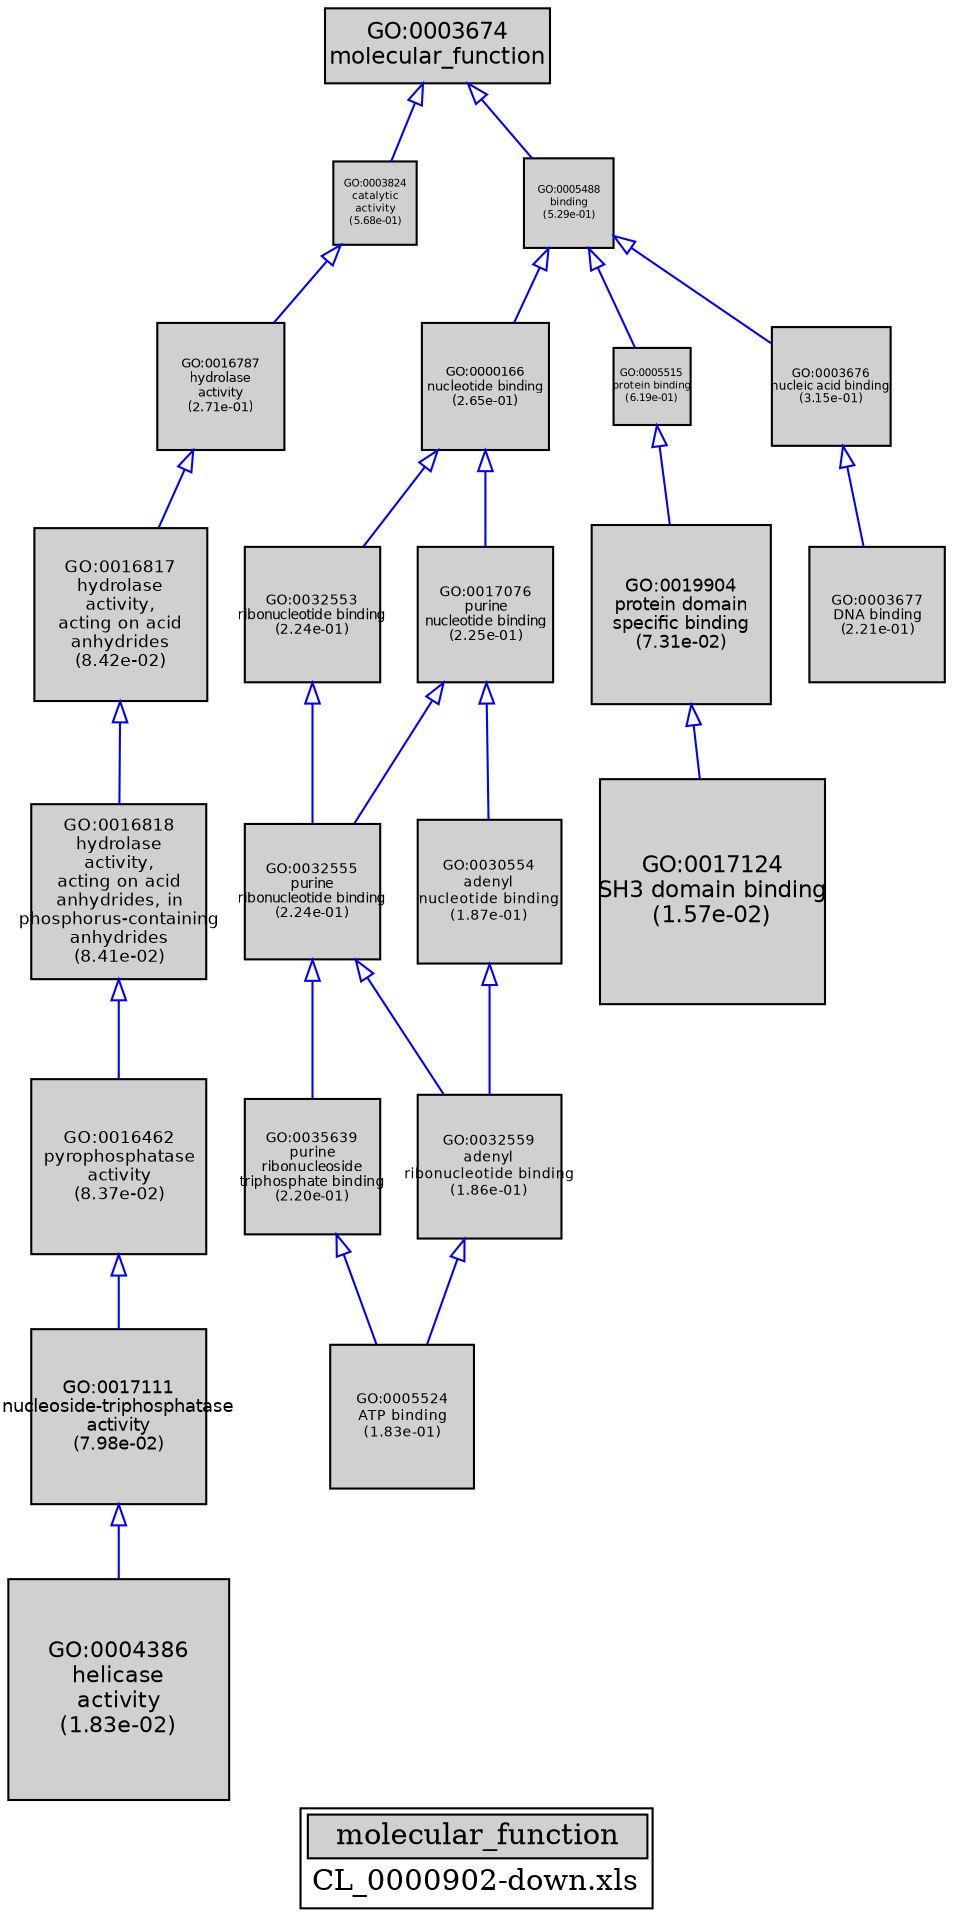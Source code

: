 digraph "molecular_function" {
graph [ bgcolor = "#FFFFFF", label = <<TABLE COLOR="black" BGCOLOR="white"><TR><TD COLSPAN="2" BGCOLOR="#D0D0D0"><FONT COLOR="black">molecular_function</FONT></TD></TR><TR><TD BORDER="0">CL_0000902-down.xls</TD></TR></TABLE>> ];
node [ fontname = "Helvetica" ];

subgraph "nodes" {

node [ style = "filled", fixedsize = "true", width = 1, shape = "box", fontsize = 9, fillcolor = "#D0D0D0", fontcolor = "black", color = "black" ];

"GO:0016818" [ URL = "#GO:0016818", label = <<TABLE BORDER="0"><TR><TD>GO:0016818<BR/>hydrolase<BR/>activity,<BR/>acting on acid<BR/>anhydrides, in<BR/>phosphorus-containing<BR/>anhydrides<BR/>(8.41e-02)</TD></TR></TABLE>>, width = 1.15988505609, shape = "box", fontsize = 8.35117240382, height = 1.15988505609 ];
"GO:0016817" [ URL = "#GO:0016817", label = <<TABLE BORDER="0"><TR><TD>GO:0016817<BR/>hydrolase<BR/>activity,<BR/>acting on acid<BR/>anhydrides<BR/>(8.42e-02)</TD></TR></TABLE>>, width = 1.15952552892, shape = "box", fontsize = 8.34858380821, height = 1.15952552892 ];
"GO:0032553" [ URL = "#GO:0032553", label = <<TABLE BORDER="0"><TR><TD>GO:0032553<BR/>ribonucleotide binding<BR/>(2.24e-01)</TD></TR></TABLE>>, width = 0.903805228591, shape = "box", fontsize = 6.50739764586, height = 0.903805228591 ];
"GO:0032555" [ URL = "#GO:0032555", label = <<TABLE BORDER="0"><TR><TD>GO:0032555<BR/>purine<BR/>ribonucleotide binding<BR/>(2.24e-01)</TD></TR></TABLE>>, width = 0.903964767869, shape = "box", fontsize = 6.50854632866, height = 0.903964767869 ];
"GO:0017076" [ URL = "#GO:0017076", label = <<TABLE BORDER="0"><TR><TD>GO:0017076<BR/>purine<BR/>nucleotide binding<BR/>(2.25e-01)</TD></TR></TABLE>>, width = 0.902849448466, shape = "box", fontsize = 6.50051602895, height = 0.902849448466 ];
"GO:0017111" [ URL = "#GO:0017111", label = <<TABLE BORDER="0"><TR><TD>GO:0017111<BR/>nucleoside-triphosphatase<BR/>activity<BR/>(7.98e-02)</TD></TR></TABLE>>, width = 1.17202225361, shape = "box", fontsize = 8.43856022602, height = 1.17202225361 ];
"GO:0000166" [ URL = "#GO:0000166", label = <<TABLE BORDER="0"><TR><TD>GO:0000166<BR/>nucleotide binding<BR/>(2.65e-01)</TD></TR></TABLE>>, width = 0.852602463171, shape = "box", fontsize = 6.13873773483, height = 0.852602463171 ];
"GO:0005524" [ URL = "#GO:0005524", label = <<TABLE BORDER="0"><TR><TD>GO:0005524<BR/>ATP binding<BR/>(1.83e-01)</TD></TR></TABLE>>, width = 0.96223923603, shape = "box", fontsize = 6.92812249942, height = 0.96223923603 ];
"GO:0032559" [ URL = "#GO:0032559", label = <<TABLE BORDER="0"><TR><TD>GO:0032559<BR/>adenyl<BR/>ribonucleotide binding<BR/>(1.86e-01)</TD></TR></TABLE>>, width = 0.957752632392, shape = "box", fontsize = 6.89581895322, height = 0.957752632392 ];
"GO:0005515" [ URL = "#GO:0005515", label = <<TABLE BORDER="0"><TR><TD>GO:0005515<BR/>protein binding<BR/>(6.19e-01)</TD></TR></TABLE>>, width = 0.518555245839, shape = "box", fontsize = 5.0, height = 0.518555245839 ];
"GO:0003824" [ URL = "#GO:0003824", label = <<TABLE BORDER="0"><TR><TD>GO:0003824<BR/>catalytic<BR/>activity<BR/>(5.68e-01)</TD></TR></TABLE>>, width = 0.56131581627, shape = "box", fontsize = 5.0, height = 0.56131581627 ];
"GO:0003677" [ URL = "#GO:0003677", label = <<TABLE BORDER="0"><TR><TD>GO:0003677<BR/>DNA binding<BR/>(2.21e-01)</TD></TR></TABLE>>, width = 0.90749235057, shape = "box", fontsize = 6.5339449241, height = 0.90749235057 ];
"GO:0016462" [ URL = "#GO:0016462", label = <<TABLE BORDER="0"><TR><TD>GO:0016462<BR/>pyrophosphatase<BR/>activity<BR/>(8.37e-02)</TD></TR></TABLE>>, width = 1.1609664675, shape = "box", fontsize = 8.35895856598, height = 1.1609664675 ];
"GO:0030554" [ URL = "#GO:0030554", label = <<TABLE BORDER="0"><TR><TD>GO:0030554<BR/>adenyl<BR/>nucleotide binding<BR/>(1.87e-01)</TD></TR></TABLE>>, width = 0.956455024835, shape = "box", fontsize = 6.88647617881, height = 0.956455024835 ];
"GO:0003676" [ URL = "#GO:0003676", label = <<TABLE BORDER="0"><TR><TD>GO:0003676<BR/>nucleic acid binding<BR/>(3.15e-01)</TD></TR></TABLE>>, width = 0.795925906896, shape = "box", fontsize = 5.73066652965, height = 0.795925906896 ];
"GO:0004386" [ URL = "#GO:0004386", label = <<TABLE BORDER="0"><TR><TD>GO:0004386<BR/>helicase<BR/>activity<BR/>(1.83e-02)</TD></TR></TABLE>>, width = 1.47259934594, shape = "box", fontsize = 10.6027152908, height = 1.47259934594 ];
"GO:0017124" [ URL = "#GO:0017124", label = <<TABLE BORDER="0"><TR><TD>GO:0017124<BR/>SH3 domain binding<BR/>(1.57e-02)</TD></TR></TABLE>>, width = 1.5, shape = "box", fontsize = 10.8, height = 1.5 ];
"GO:0005488" [ URL = "#GO:0005488", label = <<TABLE BORDER="0"><TR><TD>GO:0005488<BR/>binding<BR/>(5.29e-01)</TD></TR></TABLE>>, width = 0.594239387184, shape = "box", fontsize = 5.0, height = 0.594239387184 ];
"GO:0003674" [ URL = "#GO:0003674", label = <<TABLE BORDER="0"><TR><TD>GO:0003674<BR/>molecular_function</TD></TR></TABLE>>, width = 1.5, shape = "box", fontsize = 10.8 ];
"GO:0035639" [ URL = "#GO:0035639", label = <<TABLE BORDER="0"><TR><TD>GO:0035639<BR/>purine<BR/>ribonucleoside<BR/>triphosphate binding<BR/>(2.20e-01)</TD></TR></TABLE>>, width = 0.909269009327, shape = "box", fontsize = 6.54673686715, height = 0.909269009327 ];
"GO:0019904" [ URL = "#GO:0019904", label = <<TABLE BORDER="0"><TR><TD>GO:0019904<BR/>protein domain<BR/>specific binding<BR/>(7.31e-02)</TD></TR></TABLE>>, width = 1.19191932112, shape = "box", fontsize = 8.58181911203, height = 1.19191932112 ];
"GO:0016787" [ URL = "#GO:0016787", label = <<TABLE BORDER="0"><TR><TD>GO:0016787<BR/>hydrolase<BR/>activity<BR/>(2.71e-01)</TD></TR></TABLE>>, width = 0.844604362667, shape = "box", fontsize = 6.08115141121, height = 0.844604362667 ];
}
subgraph "edges" {


edge [ dir = "back", weight = 1 ];
subgraph "regulates" {


edge [ color = "cyan", arrowtail = "none" ];
subgraph "positive" {


edge [ color = "green", arrowtail = "vee" ];
}
subgraph "negative" {


edge [ color = "red", arrowtail = "tee" ];
}
}
subgraph "part_of" {


edge [ color = "purple", arrowtail = "diamond", weight = 2.5 ];
}
subgraph "is_a" {


edge [ color = "blue", arrowtail = "empty", weight = 5.0 ];
"GO:0032555" -> "GO:0032559";
"GO:0032553" -> "GO:0032555";
"GO:0003676" -> "GO:0003677";
"GO:0005488" -> "GO:0003676";
"GO:0032559" -> "GO:0005524";
"GO:0005515" -> "GO:0019904";
"GO:0017111" -> "GO:0004386";
"GO:0019904" -> "GO:0017124";
"GO:0030554" -> "GO:0032559";
"GO:0003674" -> "GO:0005488";
"GO:0005488" -> "GO:0000166";
"GO:0000166" -> "GO:0017076";
"GO:0000166" -> "GO:0032553";
"GO:0005488" -> "GO:0005515";
"GO:0016787" -> "GO:0016817";
"GO:0032555" -> "GO:0035639";
"GO:0017076" -> "GO:0030554";
"GO:0035639" -> "GO:0005524";
"GO:0016462" -> "GO:0017111";
"GO:0017076" -> "GO:0032555";
"GO:0016818" -> "GO:0016462";
"GO:0003674" -> "GO:0003824";
"GO:0003824" -> "GO:0016787";
"GO:0016817" -> "GO:0016818";
}
}
}
